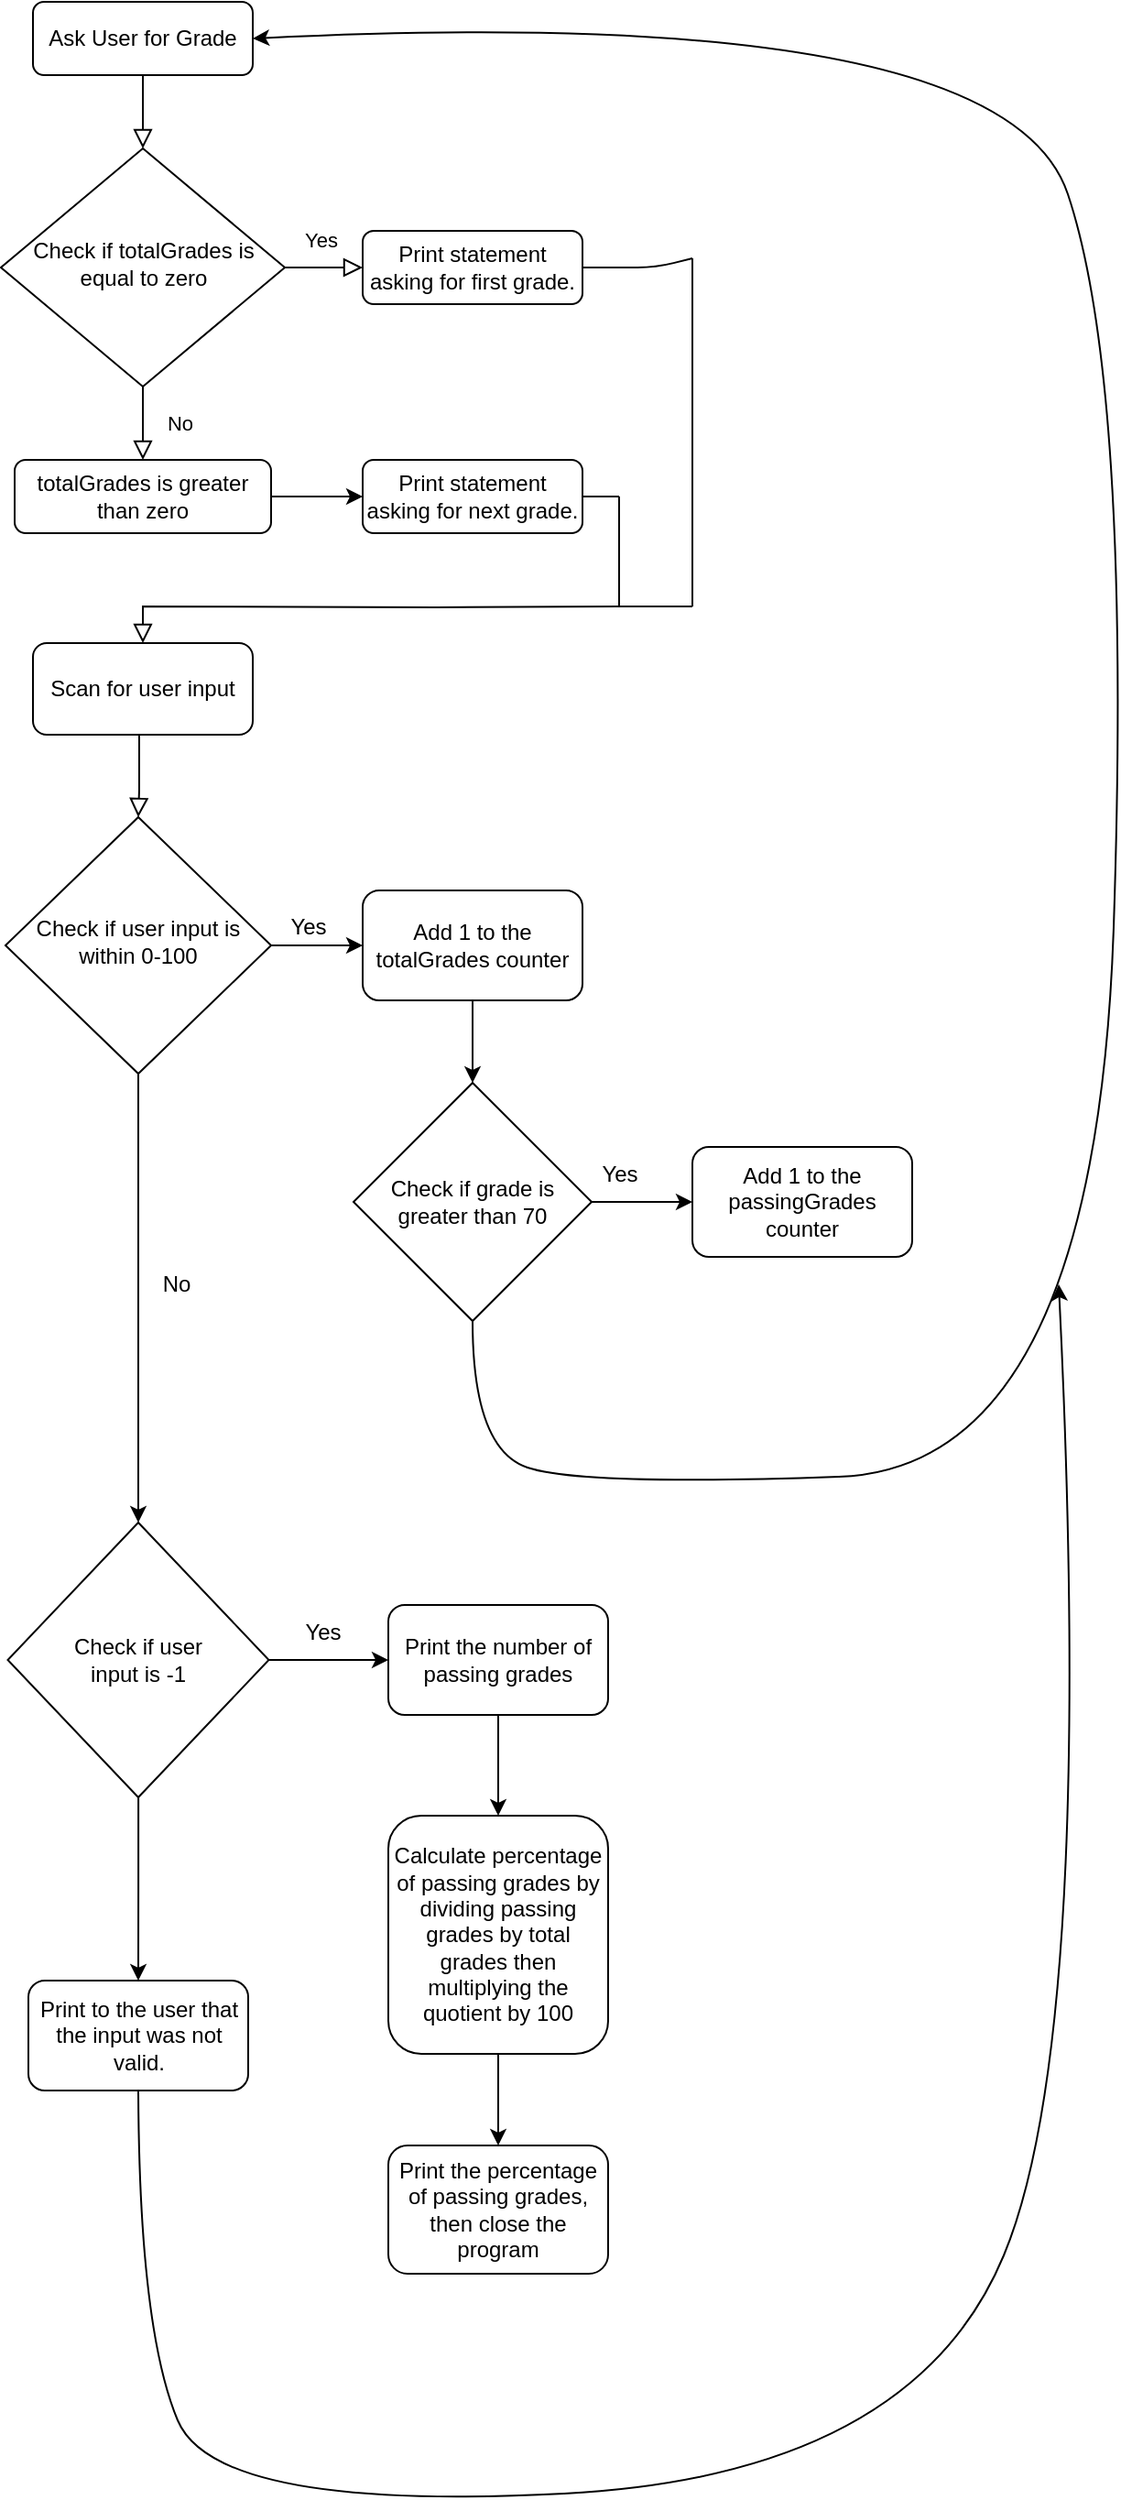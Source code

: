 <mxfile version="14.3.2" type="device"><diagram id="C5RBs43oDa-KdzZeNtuy" name="Page-1"><mxGraphModel dx="569" dy="318" grid="1" gridSize="10" guides="1" tooltips="1" connect="1" arrows="1" fold="1" page="1" pageScale="1" pageWidth="827" pageHeight="1169" math="0" shadow="0"><root><mxCell id="WIyWlLk6GJQsqaUBKTNV-0"/><mxCell id="WIyWlLk6GJQsqaUBKTNV-1" parent="WIyWlLk6GJQsqaUBKTNV-0"/><mxCell id="WIyWlLk6GJQsqaUBKTNV-2" value="" style="rounded=0;html=1;jettySize=auto;orthogonalLoop=1;fontSize=11;endArrow=block;endFill=0;endSize=8;strokeWidth=1;shadow=0;labelBackgroundColor=none;edgeStyle=orthogonalEdgeStyle;" parent="WIyWlLk6GJQsqaUBKTNV-1" source="WIyWlLk6GJQsqaUBKTNV-3" target="WIyWlLk6GJQsqaUBKTNV-6" edge="1"><mxGeometry relative="1" as="geometry"/></mxCell><mxCell id="WIyWlLk6GJQsqaUBKTNV-3" value="Ask User for Grade" style="rounded=1;whiteSpace=wrap;html=1;fontSize=12;glass=0;strokeWidth=1;shadow=0;" parent="WIyWlLk6GJQsqaUBKTNV-1" vertex="1"><mxGeometry x="160" y="80" width="120" height="40" as="geometry"/></mxCell><mxCell id="WIyWlLk6GJQsqaUBKTNV-4" value="No" style="rounded=0;html=1;jettySize=auto;orthogonalLoop=1;fontSize=11;endArrow=block;endFill=0;endSize=8;strokeWidth=1;shadow=0;labelBackgroundColor=none;edgeStyle=orthogonalEdgeStyle;entryX=0.5;entryY=0;entryDx=0;entryDy=0;" parent="WIyWlLk6GJQsqaUBKTNV-1" source="WIyWlLk6GJQsqaUBKTNV-6" target="aaXpzI6hqLeBCgJBcrvD-0" edge="1"><mxGeometry y="20" relative="1" as="geometry"><mxPoint as="offset"/><mxPoint x="220" y="310" as="targetPoint"/></mxGeometry></mxCell><mxCell id="WIyWlLk6GJQsqaUBKTNV-5" value="Yes" style="edgeStyle=orthogonalEdgeStyle;rounded=0;html=1;jettySize=auto;orthogonalLoop=1;fontSize=11;endArrow=block;endFill=0;endSize=8;strokeWidth=1;shadow=0;labelBackgroundColor=none;" parent="WIyWlLk6GJQsqaUBKTNV-1" source="WIyWlLk6GJQsqaUBKTNV-6" target="WIyWlLk6GJQsqaUBKTNV-7" edge="1"><mxGeometry x="-0.091" y="15" relative="1" as="geometry"><mxPoint as="offset"/></mxGeometry></mxCell><mxCell id="WIyWlLk6GJQsqaUBKTNV-6" value="Check if totalGrades is equal to zero" style="rhombus;whiteSpace=wrap;html=1;shadow=0;fontFamily=Helvetica;fontSize=12;align=center;strokeWidth=1;spacing=6;spacingTop=-4;" parent="WIyWlLk6GJQsqaUBKTNV-1" vertex="1"><mxGeometry x="142.5" y="160" width="155" height="130" as="geometry"/></mxCell><mxCell id="WIyWlLk6GJQsqaUBKTNV-7" value="Print statement asking for first grade." style="rounded=1;whiteSpace=wrap;html=1;fontSize=12;glass=0;strokeWidth=1;shadow=0;" parent="WIyWlLk6GJQsqaUBKTNV-1" vertex="1"><mxGeometry x="340" y="205" width="120" height="40" as="geometry"/></mxCell><mxCell id="WIyWlLk6GJQsqaUBKTNV-8" value="" style="rounded=0;html=1;jettySize=auto;orthogonalLoop=1;fontSize=11;endArrow=block;endFill=0;endSize=8;strokeWidth=1;shadow=0;labelBackgroundColor=none;edgeStyle=orthogonalEdgeStyle;" parent="WIyWlLk6GJQsqaUBKTNV-1" target="WIyWlLk6GJQsqaUBKTNV-11" edge="1"><mxGeometry x="-0.071" y="50" relative="1" as="geometry"><mxPoint as="offset"/><mxPoint x="480" y="410" as="sourcePoint"/></mxGeometry></mxCell><mxCell id="WIyWlLk6GJQsqaUBKTNV-11" value="Scan for user input" style="rounded=1;whiteSpace=wrap;html=1;fontSize=12;glass=0;strokeWidth=1;shadow=0;" parent="WIyWlLk6GJQsqaUBKTNV-1" vertex="1"><mxGeometry x="160" y="430" width="120" height="50" as="geometry"/></mxCell><mxCell id="aaXpzI6hqLeBCgJBcrvD-40" style="edgeStyle=orthogonalEdgeStyle;rounded=0;orthogonalLoop=1;jettySize=auto;html=1;entryX=0;entryY=0.5;entryDx=0;entryDy=0;" edge="1" parent="WIyWlLk6GJQsqaUBKTNV-1" source="aaXpzI6hqLeBCgJBcrvD-0" target="aaXpzI6hqLeBCgJBcrvD-39"><mxGeometry relative="1" as="geometry"/></mxCell><mxCell id="aaXpzI6hqLeBCgJBcrvD-0" value="totalGrades is greater than zero" style="rounded=1;whiteSpace=wrap;html=1;fontSize=12;glass=0;strokeWidth=1;shadow=0;" vertex="1" parent="WIyWlLk6GJQsqaUBKTNV-1"><mxGeometry x="150" y="330" width="140" height="40" as="geometry"/></mxCell><mxCell id="aaXpzI6hqLeBCgJBcrvD-24" style="edgeStyle=orthogonalEdgeStyle;rounded=0;orthogonalLoop=1;jettySize=auto;html=1;entryX=0.5;entryY=0;entryDx=0;entryDy=0;" edge="1" parent="WIyWlLk6GJQsqaUBKTNV-1" source="aaXpzI6hqLeBCgJBcrvD-5" target="aaXpzI6hqLeBCgJBcrvD-23"><mxGeometry relative="1" as="geometry"/></mxCell><mxCell id="aaXpzI6hqLeBCgJBcrvD-5" value="Check if user input is within 0-100" style="rhombus;whiteSpace=wrap;html=1;shadow=0;fontFamily=Helvetica;fontSize=12;align=center;strokeWidth=1;spacing=6;spacingTop=-4;" vertex="1" parent="WIyWlLk6GJQsqaUBKTNV-1"><mxGeometry x="145" y="525" width="145" height="140" as="geometry"/></mxCell><mxCell id="aaXpzI6hqLeBCgJBcrvD-8" value="" style="rounded=0;html=1;jettySize=auto;orthogonalLoop=1;fontSize=11;endArrow=block;endFill=0;endSize=8;strokeWidth=1;shadow=0;labelBackgroundColor=none;edgeStyle=orthogonalEdgeStyle;entryX=0.5;entryY=0;entryDx=0;entryDy=0;exitX=0.5;exitY=1;exitDx=0;exitDy=0;" edge="1" parent="WIyWlLk6GJQsqaUBKTNV-1" source="WIyWlLk6GJQsqaUBKTNV-11" target="aaXpzI6hqLeBCgJBcrvD-5"><mxGeometry relative="1" as="geometry"><mxPoint x="230" y="130" as="sourcePoint"/><mxPoint x="230" y="170" as="targetPoint"/><Array as="points"><mxPoint x="218" y="480"/><mxPoint x="218" y="510"/></Array></mxGeometry></mxCell><mxCell id="aaXpzI6hqLeBCgJBcrvD-9" value="" style="endArrow=classic;html=1;exitX=1;exitY=0.5;exitDx=0;exitDy=0;entryX=0;entryY=0.5;entryDx=0;entryDy=0;" edge="1" parent="WIyWlLk6GJQsqaUBKTNV-1" source="aaXpzI6hqLeBCgJBcrvD-5" target="aaXpzI6hqLeBCgJBcrvD-11"><mxGeometry width="50" height="50" relative="1" as="geometry"><mxPoint x="360" y="590" as="sourcePoint"/><mxPoint x="340" y="595" as="targetPoint"/></mxGeometry></mxCell><mxCell id="aaXpzI6hqLeBCgJBcrvD-10" value="Yes" style="text;html=1;align=center;verticalAlign=middle;resizable=0;points=[];autosize=1;" vertex="1" parent="WIyWlLk6GJQsqaUBKTNV-1"><mxGeometry x="290" y="575" width="40" height="20" as="geometry"/></mxCell><mxCell id="aaXpzI6hqLeBCgJBcrvD-11" value="Add 1 to the totalGrades counter" style="rounded=1;whiteSpace=wrap;html=1;" vertex="1" parent="WIyWlLk6GJQsqaUBKTNV-1"><mxGeometry x="340" y="565" width="120" height="60" as="geometry"/></mxCell><mxCell id="aaXpzI6hqLeBCgJBcrvD-13" value="Check if grade is greater than 70" style="rhombus;whiteSpace=wrap;html=1;" vertex="1" parent="WIyWlLk6GJQsqaUBKTNV-1"><mxGeometry x="335" y="670" width="130" height="130" as="geometry"/></mxCell><mxCell id="aaXpzI6hqLeBCgJBcrvD-14" value="" style="endArrow=classic;html=1;exitX=0.5;exitY=1;exitDx=0;exitDy=0;entryX=0.5;entryY=0;entryDx=0;entryDy=0;" edge="1" parent="WIyWlLk6GJQsqaUBKTNV-1" source="aaXpzI6hqLeBCgJBcrvD-11" target="aaXpzI6hqLeBCgJBcrvD-13"><mxGeometry width="50" height="50" relative="1" as="geometry"><mxPoint x="360" y="560" as="sourcePoint"/><mxPoint x="410" y="510" as="targetPoint"/></mxGeometry></mxCell><mxCell id="aaXpzI6hqLeBCgJBcrvD-15" value="" style="endArrow=classic;html=1;exitX=1;exitY=0.5;exitDx=0;exitDy=0;entryX=0;entryY=0.5;entryDx=0;entryDy=0;" edge="1" parent="WIyWlLk6GJQsqaUBKTNV-1" source="aaXpzI6hqLeBCgJBcrvD-13" target="aaXpzI6hqLeBCgJBcrvD-19"><mxGeometry width="50" height="50" relative="1" as="geometry"><mxPoint x="360" y="700" as="sourcePoint"/><mxPoint x="510" y="735" as="targetPoint"/></mxGeometry></mxCell><mxCell id="aaXpzI6hqLeBCgJBcrvD-16" value="Yes" style="text;html=1;align=center;verticalAlign=middle;resizable=0;points=[];autosize=1;" vertex="1" parent="WIyWlLk6GJQsqaUBKTNV-1"><mxGeometry x="460" y="710" width="40" height="20" as="geometry"/></mxCell><mxCell id="aaXpzI6hqLeBCgJBcrvD-19" value="Add 1 to the passingGrades counter" style="rounded=1;whiteSpace=wrap;html=1;" vertex="1" parent="WIyWlLk6GJQsqaUBKTNV-1"><mxGeometry x="520" y="705" width="120" height="60" as="geometry"/></mxCell><mxCell id="aaXpzI6hqLeBCgJBcrvD-22" value="" style="curved=1;endArrow=classic;html=1;exitX=0.5;exitY=1;exitDx=0;exitDy=0;entryX=1;entryY=0.5;entryDx=0;entryDy=0;" edge="1" parent="WIyWlLk6GJQsqaUBKTNV-1" source="aaXpzI6hqLeBCgJBcrvD-13" target="WIyWlLk6GJQsqaUBKTNV-3"><mxGeometry width="50" height="50" relative="1" as="geometry"><mxPoint x="380" y="590" as="sourcePoint"/><mxPoint x="120" y="320" as="targetPoint"/><Array as="points"><mxPoint x="400" y="870"/><mxPoint x="460" y="890"/><mxPoint x="740" y="880"/><mxPoint x="760" y="290"/><mxPoint x="690" y="80"/></Array></mxGeometry></mxCell><mxCell id="aaXpzI6hqLeBCgJBcrvD-36" style="edgeStyle=orthogonalEdgeStyle;rounded=0;orthogonalLoop=1;jettySize=auto;html=1;entryX=0.5;entryY=0;entryDx=0;entryDy=0;" edge="1" parent="WIyWlLk6GJQsqaUBKTNV-1" source="aaXpzI6hqLeBCgJBcrvD-23" target="aaXpzI6hqLeBCgJBcrvD-35"><mxGeometry relative="1" as="geometry"/></mxCell><mxCell id="aaXpzI6hqLeBCgJBcrvD-23" value="Check if user&lt;br&gt;input is -1" style="rhombus;whiteSpace=wrap;html=1;" vertex="1" parent="WIyWlLk6GJQsqaUBKTNV-1"><mxGeometry x="146.25" y="910" width="142.5" height="150" as="geometry"/></mxCell><mxCell id="aaXpzI6hqLeBCgJBcrvD-25" value="No" style="text;html=1;align=center;verticalAlign=middle;resizable=0;points=[];autosize=1;" vertex="1" parent="WIyWlLk6GJQsqaUBKTNV-1"><mxGeometry x="222.5" y="770" width="30" height="20" as="geometry"/></mxCell><mxCell id="aaXpzI6hqLeBCgJBcrvD-26" value="" style="endArrow=classic;html=1;exitX=1;exitY=0.5;exitDx=0;exitDy=0;entryX=0;entryY=0.5;entryDx=0;entryDy=0;" edge="1" parent="WIyWlLk6GJQsqaUBKTNV-1" source="aaXpzI6hqLeBCgJBcrvD-23" target="aaXpzI6hqLeBCgJBcrvD-28"><mxGeometry width="50" height="50" relative="1" as="geometry"><mxPoint x="260" y="940" as="sourcePoint"/><mxPoint x="360" y="985" as="targetPoint"/></mxGeometry></mxCell><mxCell id="aaXpzI6hqLeBCgJBcrvD-27" value="Yes" style="text;html=1;align=center;verticalAlign=middle;resizable=0;points=[];autosize=1;" vertex="1" parent="WIyWlLk6GJQsqaUBKTNV-1"><mxGeometry x="297.5" y="960" width="40" height="20" as="geometry"/></mxCell><mxCell id="aaXpzI6hqLeBCgJBcrvD-29" style="edgeStyle=orthogonalEdgeStyle;rounded=0;orthogonalLoop=1;jettySize=auto;html=1;" edge="1" parent="WIyWlLk6GJQsqaUBKTNV-1" source="aaXpzI6hqLeBCgJBcrvD-28"><mxGeometry relative="1" as="geometry"><mxPoint x="414" y="1070.0" as="targetPoint"/></mxGeometry></mxCell><mxCell id="aaXpzI6hqLeBCgJBcrvD-28" value="Print the number of passing grades" style="rounded=1;whiteSpace=wrap;html=1;" vertex="1" parent="WIyWlLk6GJQsqaUBKTNV-1"><mxGeometry x="354" y="955" width="120" height="60" as="geometry"/></mxCell><mxCell id="aaXpzI6hqLeBCgJBcrvD-32" style="edgeStyle=orthogonalEdgeStyle;rounded=0;orthogonalLoop=1;jettySize=auto;html=1;entryX=0.5;entryY=0;entryDx=0;entryDy=0;" edge="1" parent="WIyWlLk6GJQsqaUBKTNV-1" source="aaXpzI6hqLeBCgJBcrvD-31" target="aaXpzI6hqLeBCgJBcrvD-33"><mxGeometry relative="1" as="geometry"><mxPoint x="414" y="1260" as="targetPoint"/></mxGeometry></mxCell><mxCell id="aaXpzI6hqLeBCgJBcrvD-31" value="Calculate percentage&lt;br&gt;of passing grades by&lt;br&gt;dividing passing grades by total grades then multiplying the quotient by 100" style="rounded=1;whiteSpace=wrap;html=1;" vertex="1" parent="WIyWlLk6GJQsqaUBKTNV-1"><mxGeometry x="354" y="1070" width="120" height="130" as="geometry"/></mxCell><mxCell id="aaXpzI6hqLeBCgJBcrvD-33" value="Print the percentage of passing grades, then close the program" style="rounded=1;whiteSpace=wrap;html=1;" vertex="1" parent="WIyWlLk6GJQsqaUBKTNV-1"><mxGeometry x="354" y="1250" width="120" height="70" as="geometry"/></mxCell><mxCell id="aaXpzI6hqLeBCgJBcrvD-35" value="Print to the user that the input was not valid." style="rounded=1;whiteSpace=wrap;html=1;" vertex="1" parent="WIyWlLk6GJQsqaUBKTNV-1"><mxGeometry x="157.5" y="1160" width="120" height="60" as="geometry"/></mxCell><mxCell id="aaXpzI6hqLeBCgJBcrvD-38" value="" style="curved=1;endArrow=classic;html=1;exitX=0.5;exitY=1;exitDx=0;exitDy=0;" edge="1" parent="WIyWlLk6GJQsqaUBKTNV-1" source="aaXpzI6hqLeBCgJBcrvD-35"><mxGeometry width="50" height="50" relative="1" as="geometry"><mxPoint x="290" y="1160" as="sourcePoint"/><mxPoint x="720" y="780" as="targetPoint"/><Array as="points"><mxPoint x="218" y="1350"/><mxPoint x="260" y="1450"/><mxPoint x="640" y="1430"/><mxPoint x="740" y="1190"/></Array></mxGeometry></mxCell><mxCell id="aaXpzI6hqLeBCgJBcrvD-39" value="Print statement asking for next grade." style="rounded=1;whiteSpace=wrap;html=1;fontSize=12;glass=0;strokeWidth=1;shadow=0;" vertex="1" parent="WIyWlLk6GJQsqaUBKTNV-1"><mxGeometry x="340" y="330" width="120" height="40" as="geometry"/></mxCell><mxCell id="aaXpzI6hqLeBCgJBcrvD-41" value="" style="endArrow=none;html=1;" edge="1" parent="WIyWlLk6GJQsqaUBKTNV-1"><mxGeometry width="50" height="50" relative="1" as="geometry"><mxPoint x="480" y="410" as="sourcePoint"/><mxPoint x="480" y="350" as="targetPoint"/></mxGeometry></mxCell><mxCell id="aaXpzI6hqLeBCgJBcrvD-42" value="" style="endArrow=none;html=1;exitX=1;exitY=0.5;exitDx=0;exitDy=0;" edge="1" parent="WIyWlLk6GJQsqaUBKTNV-1" source="aaXpzI6hqLeBCgJBcrvD-39"><mxGeometry width="50" height="50" relative="1" as="geometry"><mxPoint x="290" y="490" as="sourcePoint"/><mxPoint x="480" y="350" as="targetPoint"/></mxGeometry></mxCell><mxCell id="aaXpzI6hqLeBCgJBcrvD-43" value="" style="endArrow=none;html=1;entryX=1;entryY=0.5;entryDx=0;entryDy=0;" edge="1" parent="WIyWlLk6GJQsqaUBKTNV-1" target="WIyWlLk6GJQsqaUBKTNV-7"><mxGeometry width="50" height="50" relative="1" as="geometry"><mxPoint x="520" y="220" as="sourcePoint"/><mxPoint x="300" y="390" as="targetPoint"/><Array as="points"><mxPoint x="500" y="225"/></Array></mxGeometry></mxCell><mxCell id="aaXpzI6hqLeBCgJBcrvD-44" value="" style="endArrow=none;html=1;" edge="1" parent="WIyWlLk6GJQsqaUBKTNV-1"><mxGeometry width="50" height="50" relative="1" as="geometry"><mxPoint x="520" y="410" as="sourcePoint"/><mxPoint x="520" y="220" as="targetPoint"/></mxGeometry></mxCell><mxCell id="aaXpzI6hqLeBCgJBcrvD-48" value="" style="endArrow=none;html=1;" edge="1" parent="WIyWlLk6GJQsqaUBKTNV-1"><mxGeometry width="50" height="50" relative="1" as="geometry"><mxPoint x="480" y="410" as="sourcePoint"/><mxPoint x="520" y="410" as="targetPoint"/></mxGeometry></mxCell></root></mxGraphModel></diagram></mxfile>